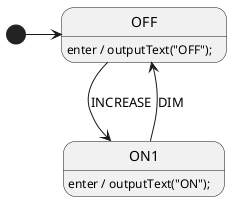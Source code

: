 @startuml MySmName

/' More info: https://github.com/StateSmith/StateSmith/wiki/PlantUML '/

state OFF {
  OFF : enter / outputText("OFF");
}

state ON1 {
  ON1 : enter / outputText("ON");
}

[*] -> OFF
OFF --> ON1 : INCREASE
ON1 --> OFF : DIM

@enduml

